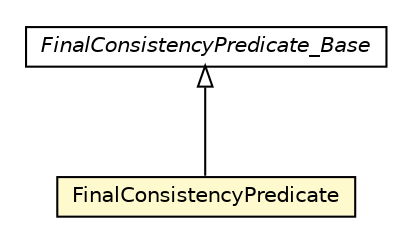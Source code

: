 #!/usr/local/bin/dot
#
# Class diagram 
# Generated by UMLGraph version 5.1 (http://www.umlgraph.org/)
#

digraph G {
	edge [fontname="Helvetica",fontsize=10,labelfontname="Helvetica",labelfontsize=10];
	node [fontname="Helvetica",fontsize=10,shape=plaintext];
	nodesep=0.25;
	ranksep=0.5;
	// pt.ist.fenixframework.consistencyPredicates.FinalConsistencyPredicate_Base
	c85846 [label=<<table title="pt.ist.fenixframework.consistencyPredicates.FinalConsistencyPredicate_Base" border="0" cellborder="1" cellspacing="0" cellpadding="2" port="p" href="./FinalConsistencyPredicate_Base.html">
		<tr><td><table border="0" cellspacing="0" cellpadding="1">
<tr><td align="center" balign="center"><font face="Helvetica-Oblique"> FinalConsistencyPredicate_Base </font></td></tr>
		</table></td></tr>
		</table>>, fontname="Helvetica", fontcolor="black", fontsize=10.0];
	// pt.ist.fenixframework.consistencyPredicates.FinalConsistencyPredicate
	c85847 [label=<<table title="pt.ist.fenixframework.consistencyPredicates.FinalConsistencyPredicate" border="0" cellborder="1" cellspacing="0" cellpadding="2" port="p" bgcolor="lemonChiffon" href="./FinalConsistencyPredicate.html">
		<tr><td><table border="0" cellspacing="0" cellpadding="1">
<tr><td align="center" balign="center"> FinalConsistencyPredicate </td></tr>
		</table></td></tr>
		</table>>, fontname="Helvetica", fontcolor="black", fontsize=10.0];
	//pt.ist.fenixframework.consistencyPredicates.FinalConsistencyPredicate extends pt.ist.fenixframework.consistencyPredicates.FinalConsistencyPredicate_Base
	c85846:p -> c85847:p [dir=back,arrowtail=empty];
}

